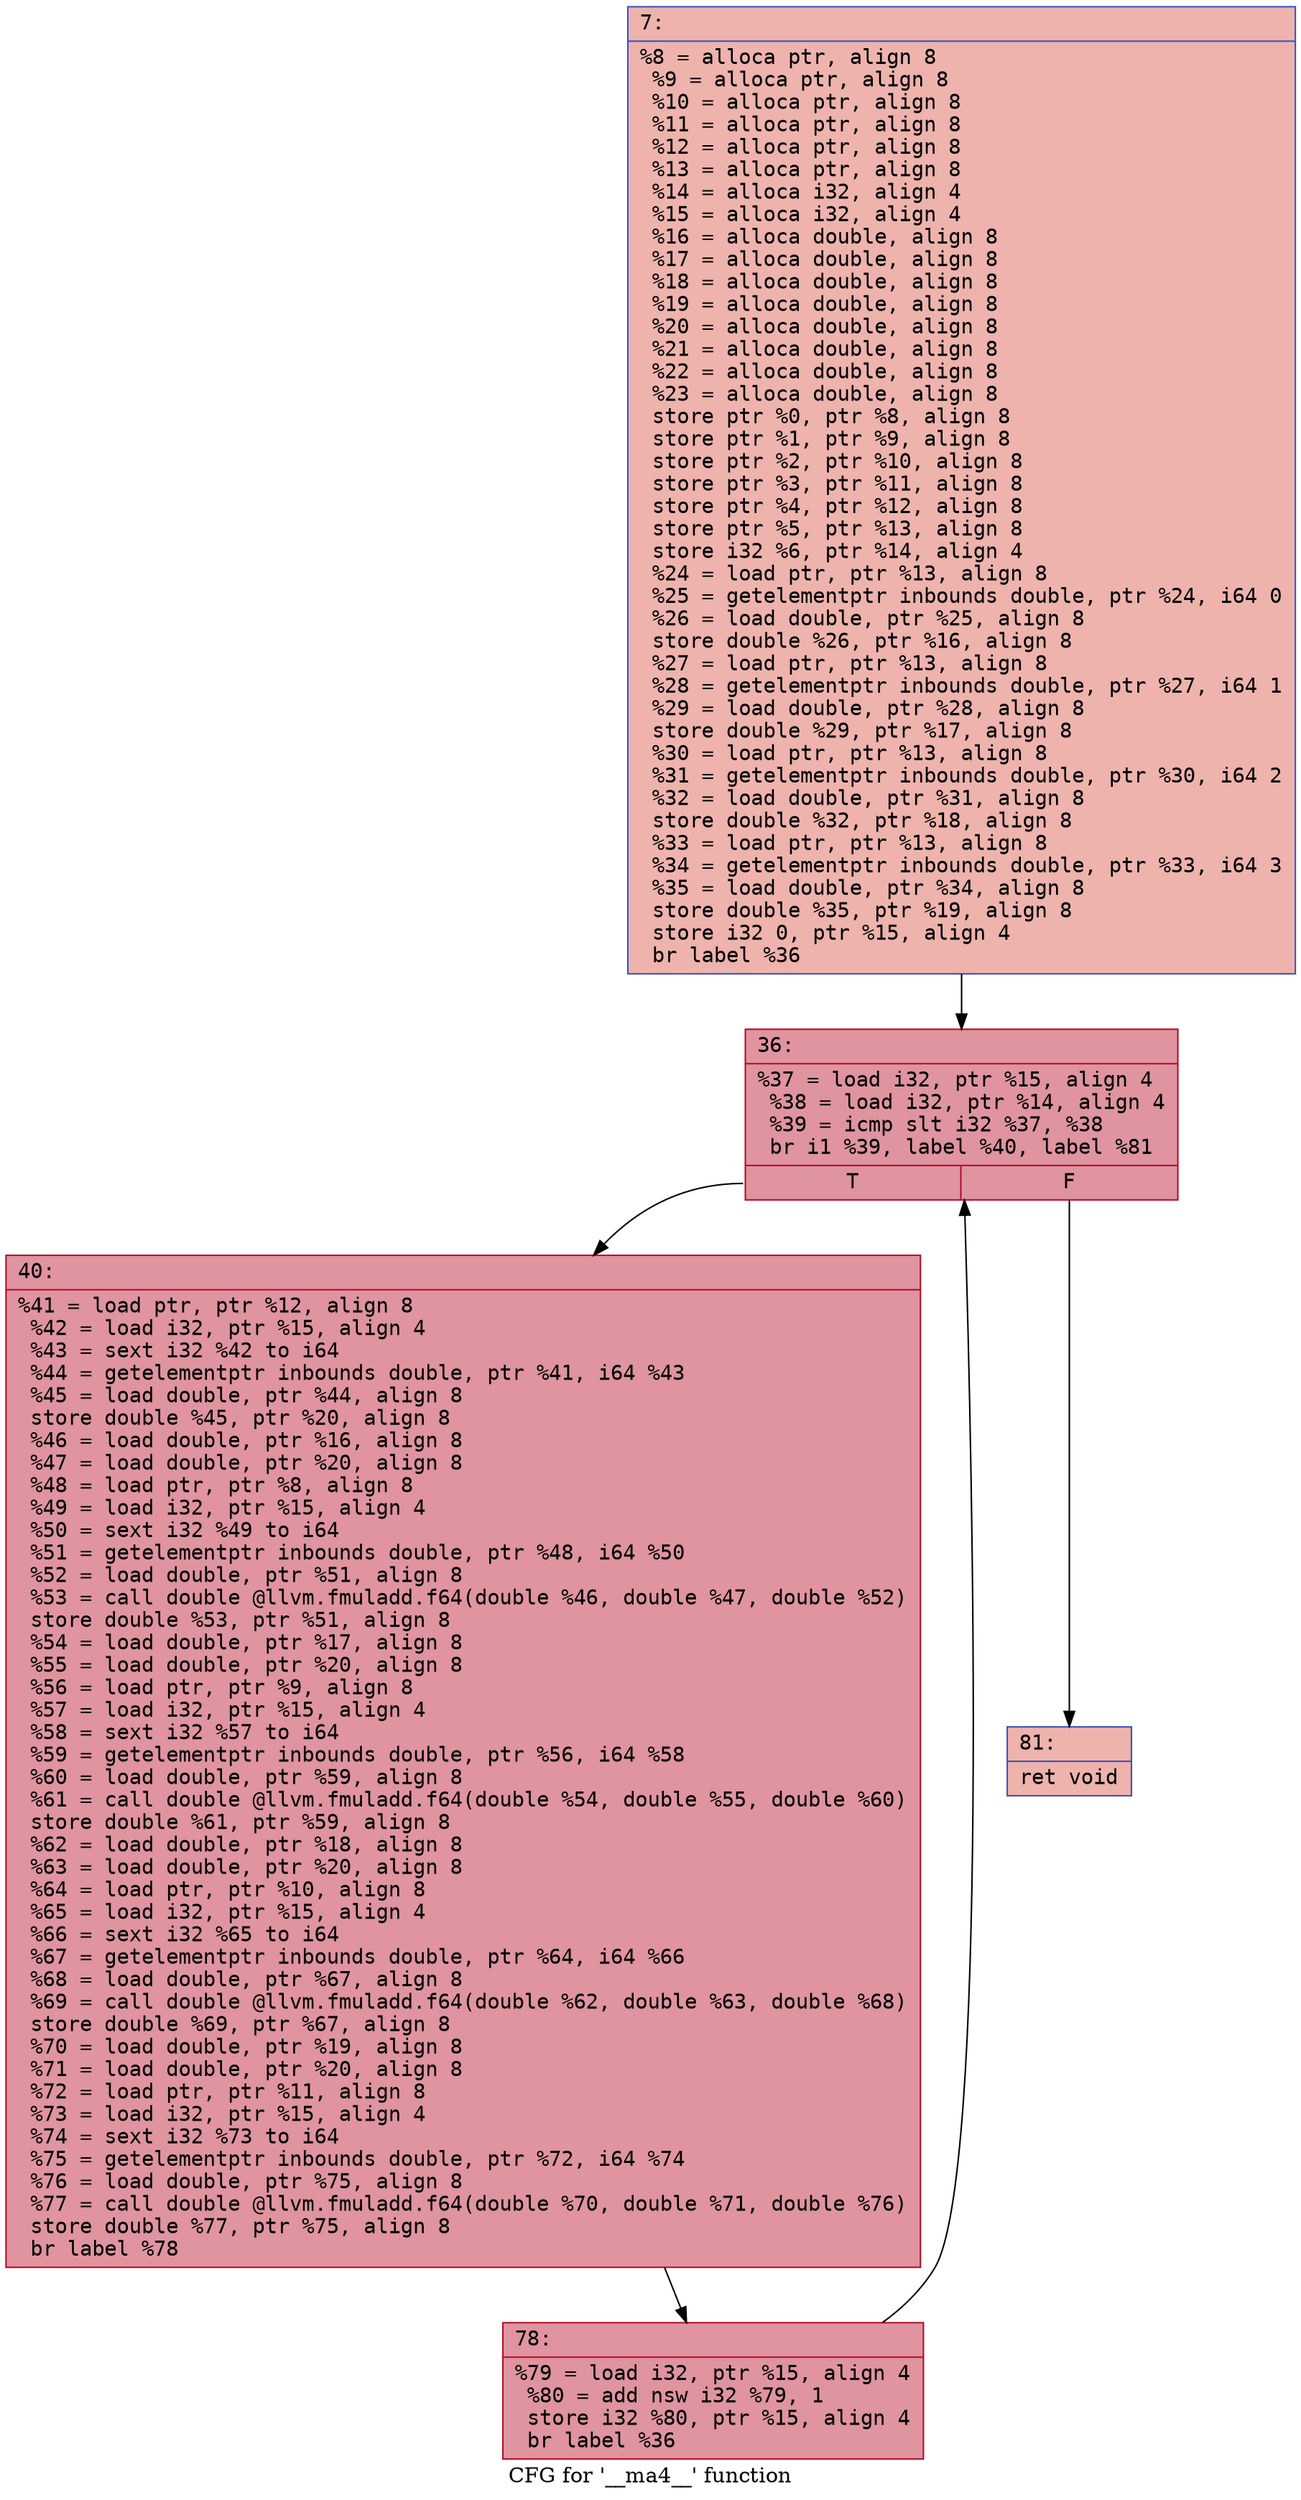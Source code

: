 digraph "CFG for '__ma4__' function" {
	label="CFG for '__ma4__' function";

	Node0x60000046ab20 [shape=record,color="#3d50c3ff", style=filled, fillcolor="#d6524470" fontname="Courier",label="{7:\l|  %8 = alloca ptr, align 8\l  %9 = alloca ptr, align 8\l  %10 = alloca ptr, align 8\l  %11 = alloca ptr, align 8\l  %12 = alloca ptr, align 8\l  %13 = alloca ptr, align 8\l  %14 = alloca i32, align 4\l  %15 = alloca i32, align 4\l  %16 = alloca double, align 8\l  %17 = alloca double, align 8\l  %18 = alloca double, align 8\l  %19 = alloca double, align 8\l  %20 = alloca double, align 8\l  %21 = alloca double, align 8\l  %22 = alloca double, align 8\l  %23 = alloca double, align 8\l  store ptr %0, ptr %8, align 8\l  store ptr %1, ptr %9, align 8\l  store ptr %2, ptr %10, align 8\l  store ptr %3, ptr %11, align 8\l  store ptr %4, ptr %12, align 8\l  store ptr %5, ptr %13, align 8\l  store i32 %6, ptr %14, align 4\l  %24 = load ptr, ptr %13, align 8\l  %25 = getelementptr inbounds double, ptr %24, i64 0\l  %26 = load double, ptr %25, align 8\l  store double %26, ptr %16, align 8\l  %27 = load ptr, ptr %13, align 8\l  %28 = getelementptr inbounds double, ptr %27, i64 1\l  %29 = load double, ptr %28, align 8\l  store double %29, ptr %17, align 8\l  %30 = load ptr, ptr %13, align 8\l  %31 = getelementptr inbounds double, ptr %30, i64 2\l  %32 = load double, ptr %31, align 8\l  store double %32, ptr %18, align 8\l  %33 = load ptr, ptr %13, align 8\l  %34 = getelementptr inbounds double, ptr %33, i64 3\l  %35 = load double, ptr %34, align 8\l  store double %35, ptr %19, align 8\l  store i32 0, ptr %15, align 4\l  br label %36\l}"];
	Node0x60000046ab20 -> Node0x60000046b1b0[tooltip="7 -> 36\nProbability 100.00%" ];
	Node0x60000046b1b0 [shape=record,color="#b70d28ff", style=filled, fillcolor="#b70d2870" fontname="Courier",label="{36:\l|  %37 = load i32, ptr %15, align 4\l  %38 = load i32, ptr %14, align 4\l  %39 = icmp slt i32 %37, %38\l  br i1 %39, label %40, label %81\l|{<s0>T|<s1>F}}"];
	Node0x60000046b1b0:s0 -> Node0x60000046b200[tooltip="36 -> 40\nProbability 96.88%" ];
	Node0x60000046b1b0:s1 -> Node0x60000046b2a0[tooltip="36 -> 81\nProbability 3.12%" ];
	Node0x60000046b200 [shape=record,color="#b70d28ff", style=filled, fillcolor="#b70d2870" fontname="Courier",label="{40:\l|  %41 = load ptr, ptr %12, align 8\l  %42 = load i32, ptr %15, align 4\l  %43 = sext i32 %42 to i64\l  %44 = getelementptr inbounds double, ptr %41, i64 %43\l  %45 = load double, ptr %44, align 8\l  store double %45, ptr %20, align 8\l  %46 = load double, ptr %16, align 8\l  %47 = load double, ptr %20, align 8\l  %48 = load ptr, ptr %8, align 8\l  %49 = load i32, ptr %15, align 4\l  %50 = sext i32 %49 to i64\l  %51 = getelementptr inbounds double, ptr %48, i64 %50\l  %52 = load double, ptr %51, align 8\l  %53 = call double @llvm.fmuladd.f64(double %46, double %47, double %52)\l  store double %53, ptr %51, align 8\l  %54 = load double, ptr %17, align 8\l  %55 = load double, ptr %20, align 8\l  %56 = load ptr, ptr %9, align 8\l  %57 = load i32, ptr %15, align 4\l  %58 = sext i32 %57 to i64\l  %59 = getelementptr inbounds double, ptr %56, i64 %58\l  %60 = load double, ptr %59, align 8\l  %61 = call double @llvm.fmuladd.f64(double %54, double %55, double %60)\l  store double %61, ptr %59, align 8\l  %62 = load double, ptr %18, align 8\l  %63 = load double, ptr %20, align 8\l  %64 = load ptr, ptr %10, align 8\l  %65 = load i32, ptr %15, align 4\l  %66 = sext i32 %65 to i64\l  %67 = getelementptr inbounds double, ptr %64, i64 %66\l  %68 = load double, ptr %67, align 8\l  %69 = call double @llvm.fmuladd.f64(double %62, double %63, double %68)\l  store double %69, ptr %67, align 8\l  %70 = load double, ptr %19, align 8\l  %71 = load double, ptr %20, align 8\l  %72 = load ptr, ptr %11, align 8\l  %73 = load i32, ptr %15, align 4\l  %74 = sext i32 %73 to i64\l  %75 = getelementptr inbounds double, ptr %72, i64 %74\l  %76 = load double, ptr %75, align 8\l  %77 = call double @llvm.fmuladd.f64(double %70, double %71, double %76)\l  store double %77, ptr %75, align 8\l  br label %78\l}"];
	Node0x60000046b200 -> Node0x60000046b250[tooltip="40 -> 78\nProbability 100.00%" ];
	Node0x60000046b250 [shape=record,color="#b70d28ff", style=filled, fillcolor="#b70d2870" fontname="Courier",label="{78:\l|  %79 = load i32, ptr %15, align 4\l  %80 = add nsw i32 %79, 1\l  store i32 %80, ptr %15, align 4\l  br label %36\l}"];
	Node0x60000046b250 -> Node0x60000046b1b0[tooltip="78 -> 36\nProbability 100.00%" ];
	Node0x60000046b2a0 [shape=record,color="#3d50c3ff", style=filled, fillcolor="#d6524470" fontname="Courier",label="{81:\l|  ret void\l}"];
}
